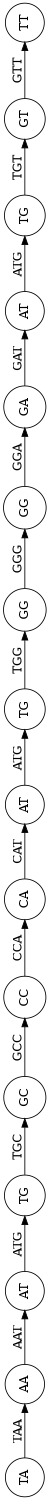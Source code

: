 digraph 4.12 {
 rankdir=LR;
 orientation=landscape;
 size = 10;

TA   [shape=circle, label="TA"];
AA   [shape=circle, label="AA"];
AT1  [shape=circle, label="AT"];
TG1  [shape=circle, label="TG"];
GC   [shape=circle, label="GC"];
CC   [shape=circle, label="CC"];
CA   [shape=circle, label="CA"];
AT2  [shape=circle, label="AT"];
TG2  [shape=circle, label="TG"];
GG1  [shape=circle, label="GG"];
GG2  [shape=circle, label="GG"];
GA   [shape=circle, label="GA"];
AT3  [shape=circle, label="AT"];
TG3  [shape=circle, label="TG"];
GT   [shape=circle, label="GT"];
TT   [shape=circle, label="TT"];


 TA -> AA [label="TAA"];
 AA -> AT1 [label="AAT"];
 AT1 -> TG1 [label="ATG"];
 TG1 -> GC [label="TGC"];
 GC -> CC [label="GCC"];
 CC -> CA [label="CCA"];
 CA -> AT2 [label="CAT"];
 AT2 -> TG2 [label="ATG"];
 TG2 -> GG1 [label="TGG"];
 GG1 -> GG2 [label="GGG"];
 GG2 -> GA [label="GGA"];
 GA -> AT3 [label="GAT"];
 AT3 -> TG3 [label="ATG"];
 TG3 -> GT [label="TGT"];
 GT -> TT [label="GTT"];

 }
